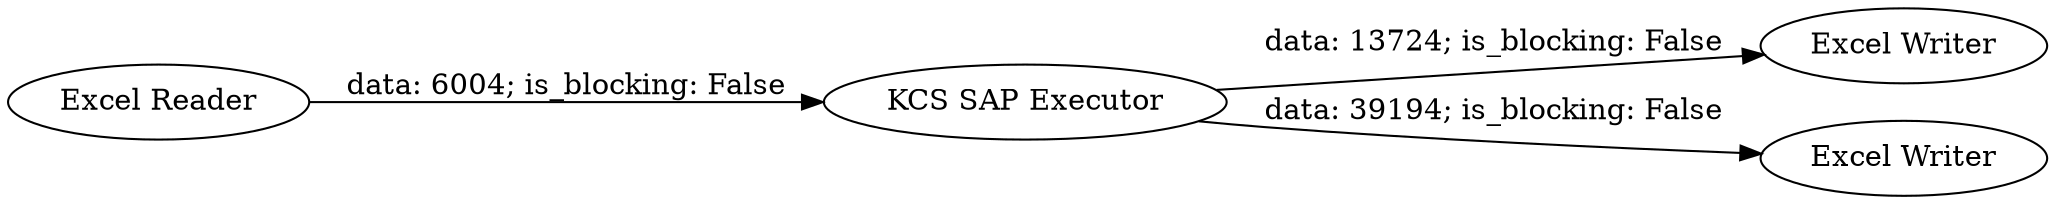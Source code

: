 digraph {
	"1197494629260427130_3" [label="Excel Writer"]
	"1197494629260427130_1" [label="KCS SAP Executor"]
	"1197494629260427130_4" [label="Excel Writer"]
	"1197494629260427130_2" [label="Excel Reader"]
	"1197494629260427130_1" -> "1197494629260427130_3" [label="data: 13724; is_blocking: False"]
	"1197494629260427130_1" -> "1197494629260427130_4" [label="data: 39194; is_blocking: False"]
	"1197494629260427130_2" -> "1197494629260427130_1" [label="data: 6004; is_blocking: False"]
	rankdir=LR
}
